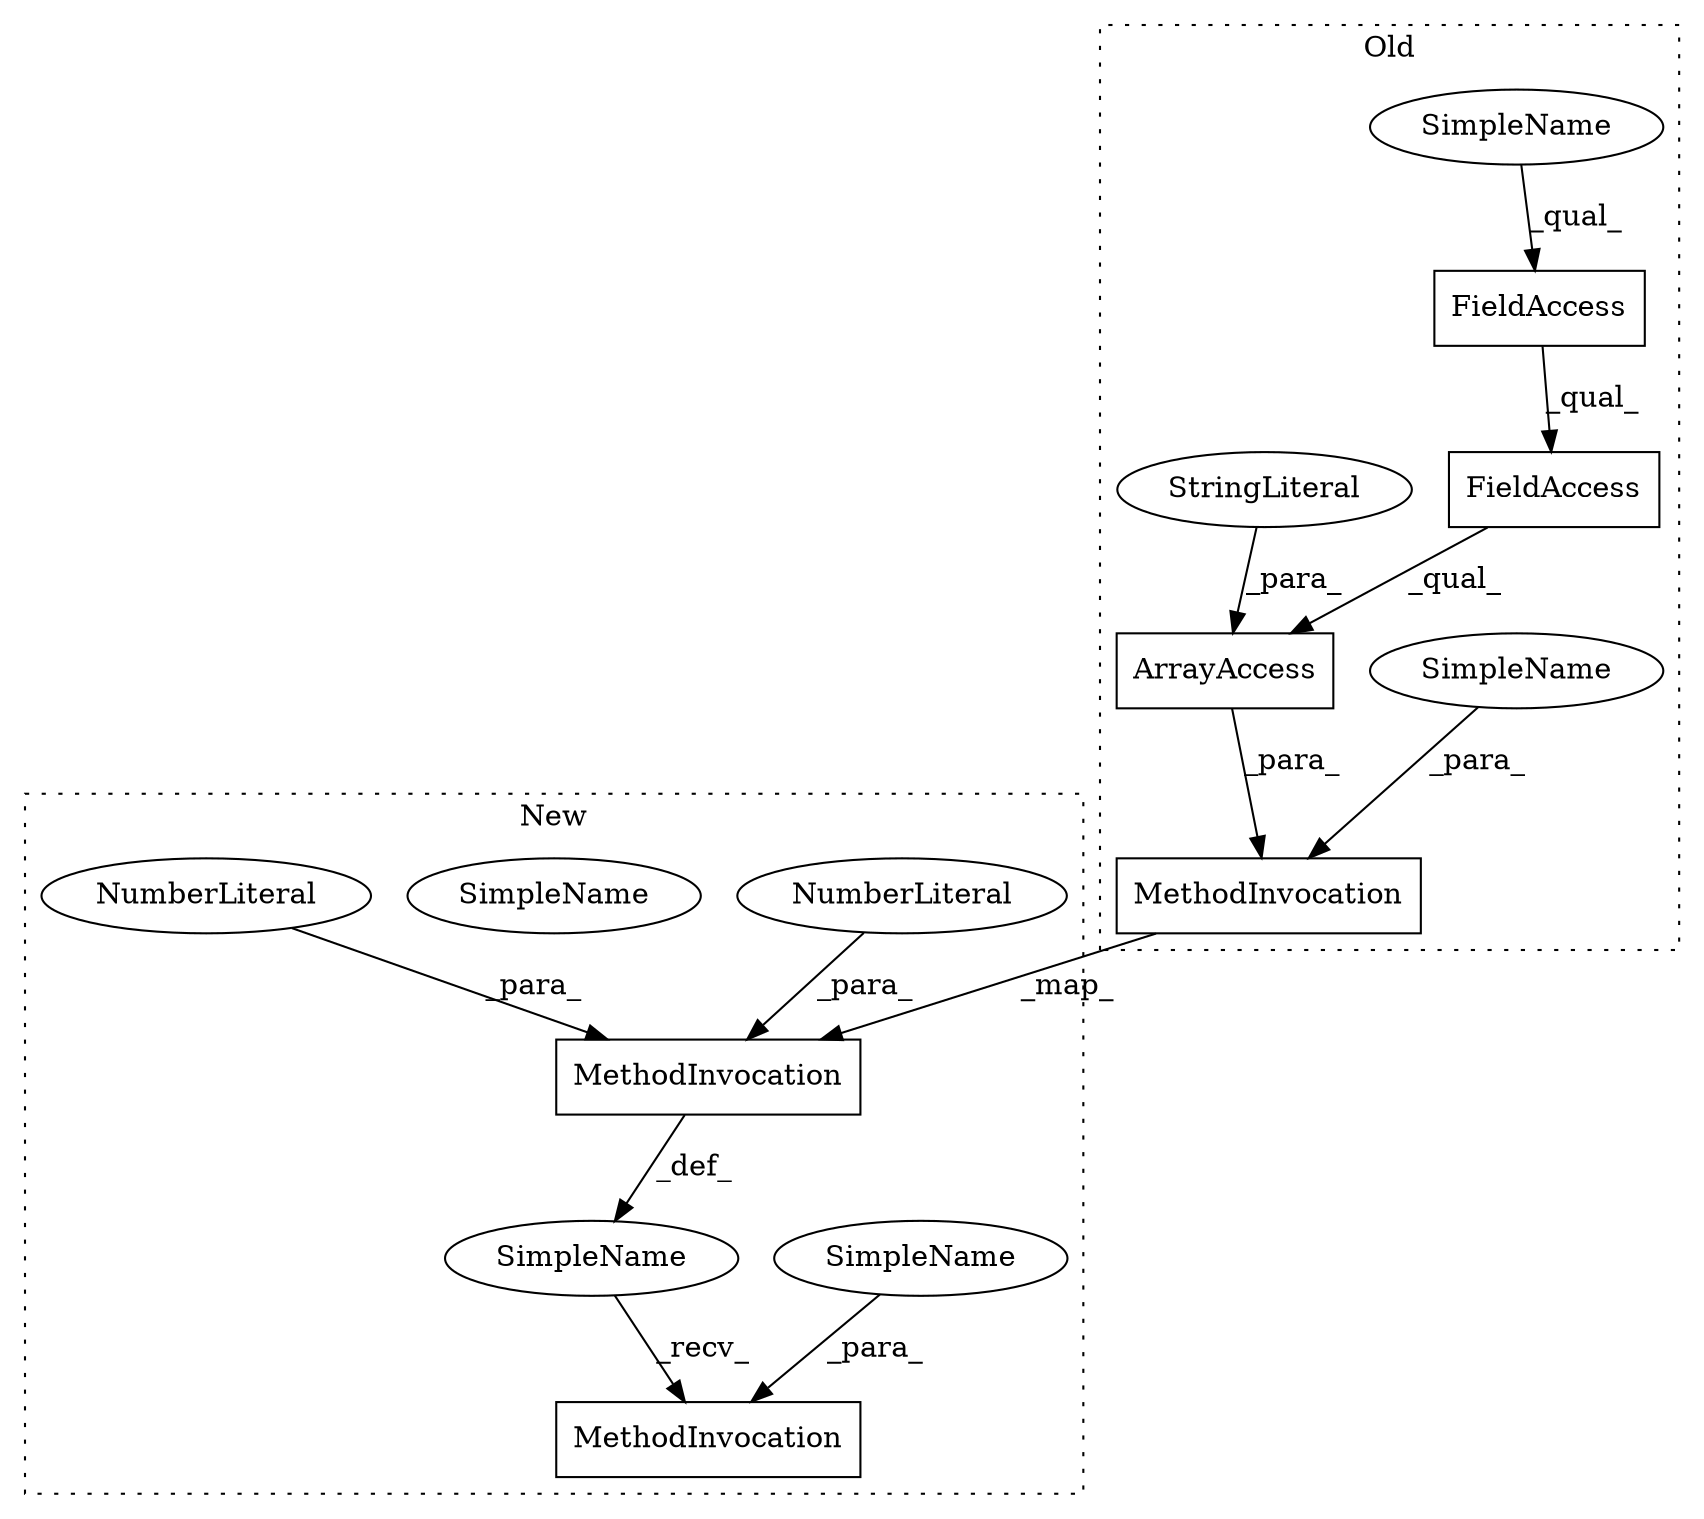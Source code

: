 digraph G {
subgraph cluster0 {
1 [label="ArrayAccess" a="2" s="6522,6560" l="21,1" shape="box"];
2 [label="FieldAccess" a="22" s="6522" l="14" shape="box"];
3 [label="FieldAccess" a="22" s="6522" l="20" shape="box"];
5 [label="MethodInvocation" a="32" s="6514,6561" l="5,1" shape="box"];
8 [label="SimpleName" a="42" s="6522" l="4" shape="ellipse"];
10 [label="SimpleName" a="42" s="" l="" shape="ellipse"];
13 [label="StringLiteral" a="45" s="6543" l="17" shape="ellipse"];
label = "Old";
style="dotted";
}
subgraph cluster1 {
4 [label="MethodInvocation" a="32" s="6486,6499" l="10,1" shape="box"];
6 [label="MethodInvocation" a="32" s="6501,6511" l="8,1" shape="box"];
7 [label="NumberLiteral" a="34" s="6498" l="1" shape="ellipse"];
9 [label="SimpleName" a="42" s="" l="" shape="ellipse"];
11 [label="SimpleName" a="42" s="2250" l="4" shape="ellipse"];
12 [label="SimpleName" a="42" s="" l="" shape="ellipse"];
14 [label="NumberLiteral" a="34" s="6496" l="1" shape="ellipse"];
label = "New";
style="dotted";
}
1 -> 5 [label="_para_"];
2 -> 3 [label="_qual_"];
3 -> 1 [label="_qual_"];
4 -> 9 [label="_def_"];
5 -> 4 [label="_map_"];
7 -> 4 [label="_para_"];
8 -> 2 [label="_qual_"];
9 -> 6 [label="_recv_"];
10 -> 5 [label="_para_"];
12 -> 6 [label="_para_"];
13 -> 1 [label="_para_"];
14 -> 4 [label="_para_"];
}